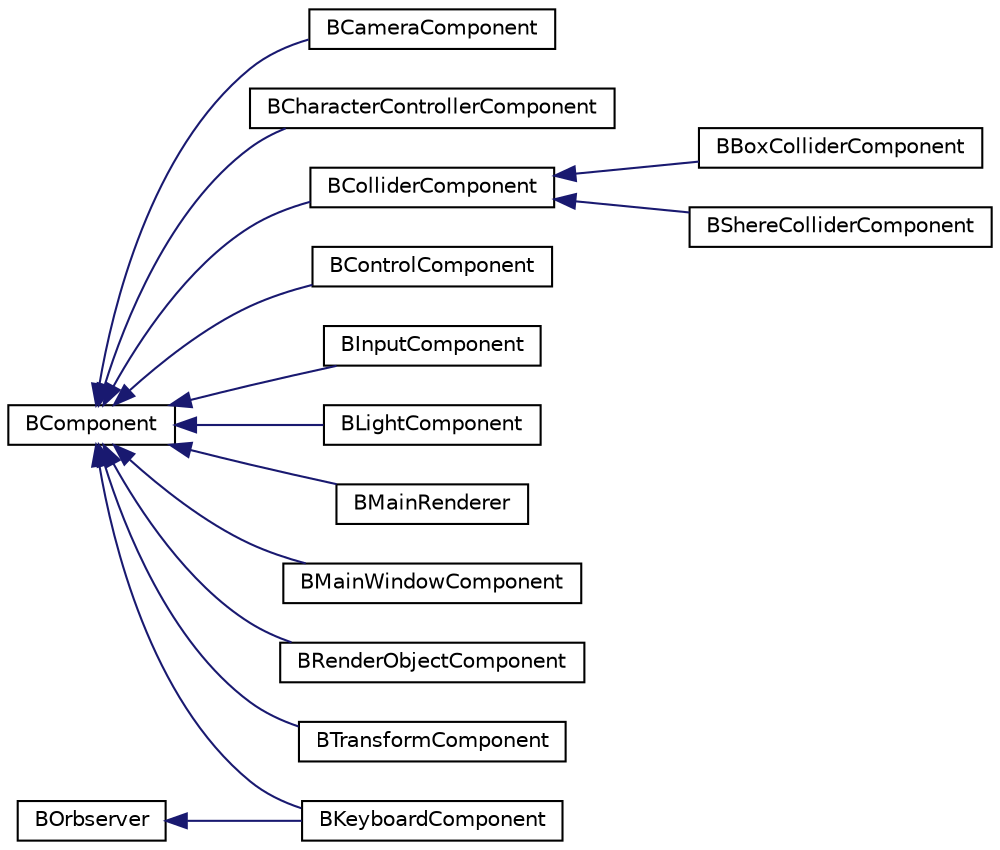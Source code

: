 digraph "Graphical Class Hierarchy"
{
 // LATEX_PDF_SIZE
  edge [fontname="Helvetica",fontsize="10",labelfontname="Helvetica",labelfontsize="10"];
  node [fontname="Helvetica",fontsize="10",shape=record];
  rankdir="LR";
  Node32 [label="BComponent",height=0.2,width=0.4,color="black", fillcolor="white", style="filled",URL="$class_b_component.html",tooltip=" "];
  Node32 -> Node33 [dir="back",color="midnightblue",fontsize="10",style="solid",fontname="Helvetica"];
  Node33 [label="BCameraComponent",height=0.2,width=0.4,color="black", fillcolor="white", style="filled",URL="$class_b_camera_component.html",tooltip=" "];
  Node32 -> Node34 [dir="back",color="midnightblue",fontsize="10",style="solid",fontname="Helvetica"];
  Node34 [label="BCharacterControllerComponent",height=0.2,width=0.4,color="black", fillcolor="white", style="filled",URL="$class_b_character_controller_component.html",tooltip=" "];
  Node32 -> Node35 [dir="back",color="midnightblue",fontsize="10",style="solid",fontname="Helvetica"];
  Node35 [label="BColliderComponent",height=0.2,width=0.4,color="black", fillcolor="white", style="filled",URL="$class_b_collider_component.html",tooltip=" "];
  Node35 -> Node36 [dir="back",color="midnightblue",fontsize="10",style="solid",fontname="Helvetica"];
  Node36 [label="BBoxColliderComponent",height=0.2,width=0.4,color="black", fillcolor="white", style="filled",URL="$class_b_box_collider_component.html",tooltip=" "];
  Node35 -> Node37 [dir="back",color="midnightblue",fontsize="10",style="solid",fontname="Helvetica"];
  Node37 [label="BShereColliderComponent",height=0.2,width=0.4,color="black", fillcolor="white", style="filled",URL="$class_b_shere_collider_component.html",tooltip=" "];
  Node32 -> Node38 [dir="back",color="midnightblue",fontsize="10",style="solid",fontname="Helvetica"];
  Node38 [label="BControlComponent",height=0.2,width=0.4,color="black", fillcolor="white", style="filled",URL="$class_b_control_component.html",tooltip=" "];
  Node32 -> Node39 [dir="back",color="midnightblue",fontsize="10",style="solid",fontname="Helvetica"];
  Node39 [label="BInputComponent",height=0.2,width=0.4,color="black", fillcolor="white", style="filled",URL="$class_b_input_component.html",tooltip=" "];
  Node32 -> Node1 [dir="back",color="midnightblue",fontsize="10",style="solid",fontname="Helvetica"];
  Node1 [label="BKeyboardComponent",height=0.2,width=0.4,color="black", fillcolor="white", style="filled",URL="$class_b_keyboard_component.html",tooltip=" "];
  Node32 -> Node40 [dir="back",color="midnightblue",fontsize="10",style="solid",fontname="Helvetica"];
  Node40 [label="BLightComponent",height=0.2,width=0.4,color="black", fillcolor="white", style="filled",URL="$class_b_light_component.html",tooltip=" "];
  Node32 -> Node41 [dir="back",color="midnightblue",fontsize="10",style="solid",fontname="Helvetica"];
  Node41 [label="BMainRenderer",height=0.2,width=0.4,color="black", fillcolor="white", style="filled",URL="$class_b_main_renderer.html",tooltip=" "];
  Node32 -> Node42 [dir="back",color="midnightblue",fontsize="10",style="solid",fontname="Helvetica"];
  Node42 [label="BMainWindowComponent",height=0.2,width=0.4,color="black", fillcolor="white", style="filled",URL="$class_b_main_window_component.html",tooltip=" "];
  Node32 -> Node43 [dir="back",color="midnightblue",fontsize="10",style="solid",fontname="Helvetica"];
  Node43 [label="BRenderObjectComponent",height=0.2,width=0.4,color="black", fillcolor="white", style="filled",URL="$class_b_render_object_component.html",tooltip=" "];
  Node32 -> Node44 [dir="back",color="midnightblue",fontsize="10",style="solid",fontname="Helvetica"];
  Node44 [label="BTransformComponent",height=0.2,width=0.4,color="black", fillcolor="white", style="filled",URL="$class_b_transform_component.html",tooltip=" "];
  Node0 [label="BOrbserver",height=0.2,width=0.4,color="black", fillcolor="white", style="filled",URL="$class_b_orbserver.html",tooltip=" "];
  Node0 -> Node1 [dir="back",color="midnightblue",fontsize="10",style="solid",fontname="Helvetica"];
}
